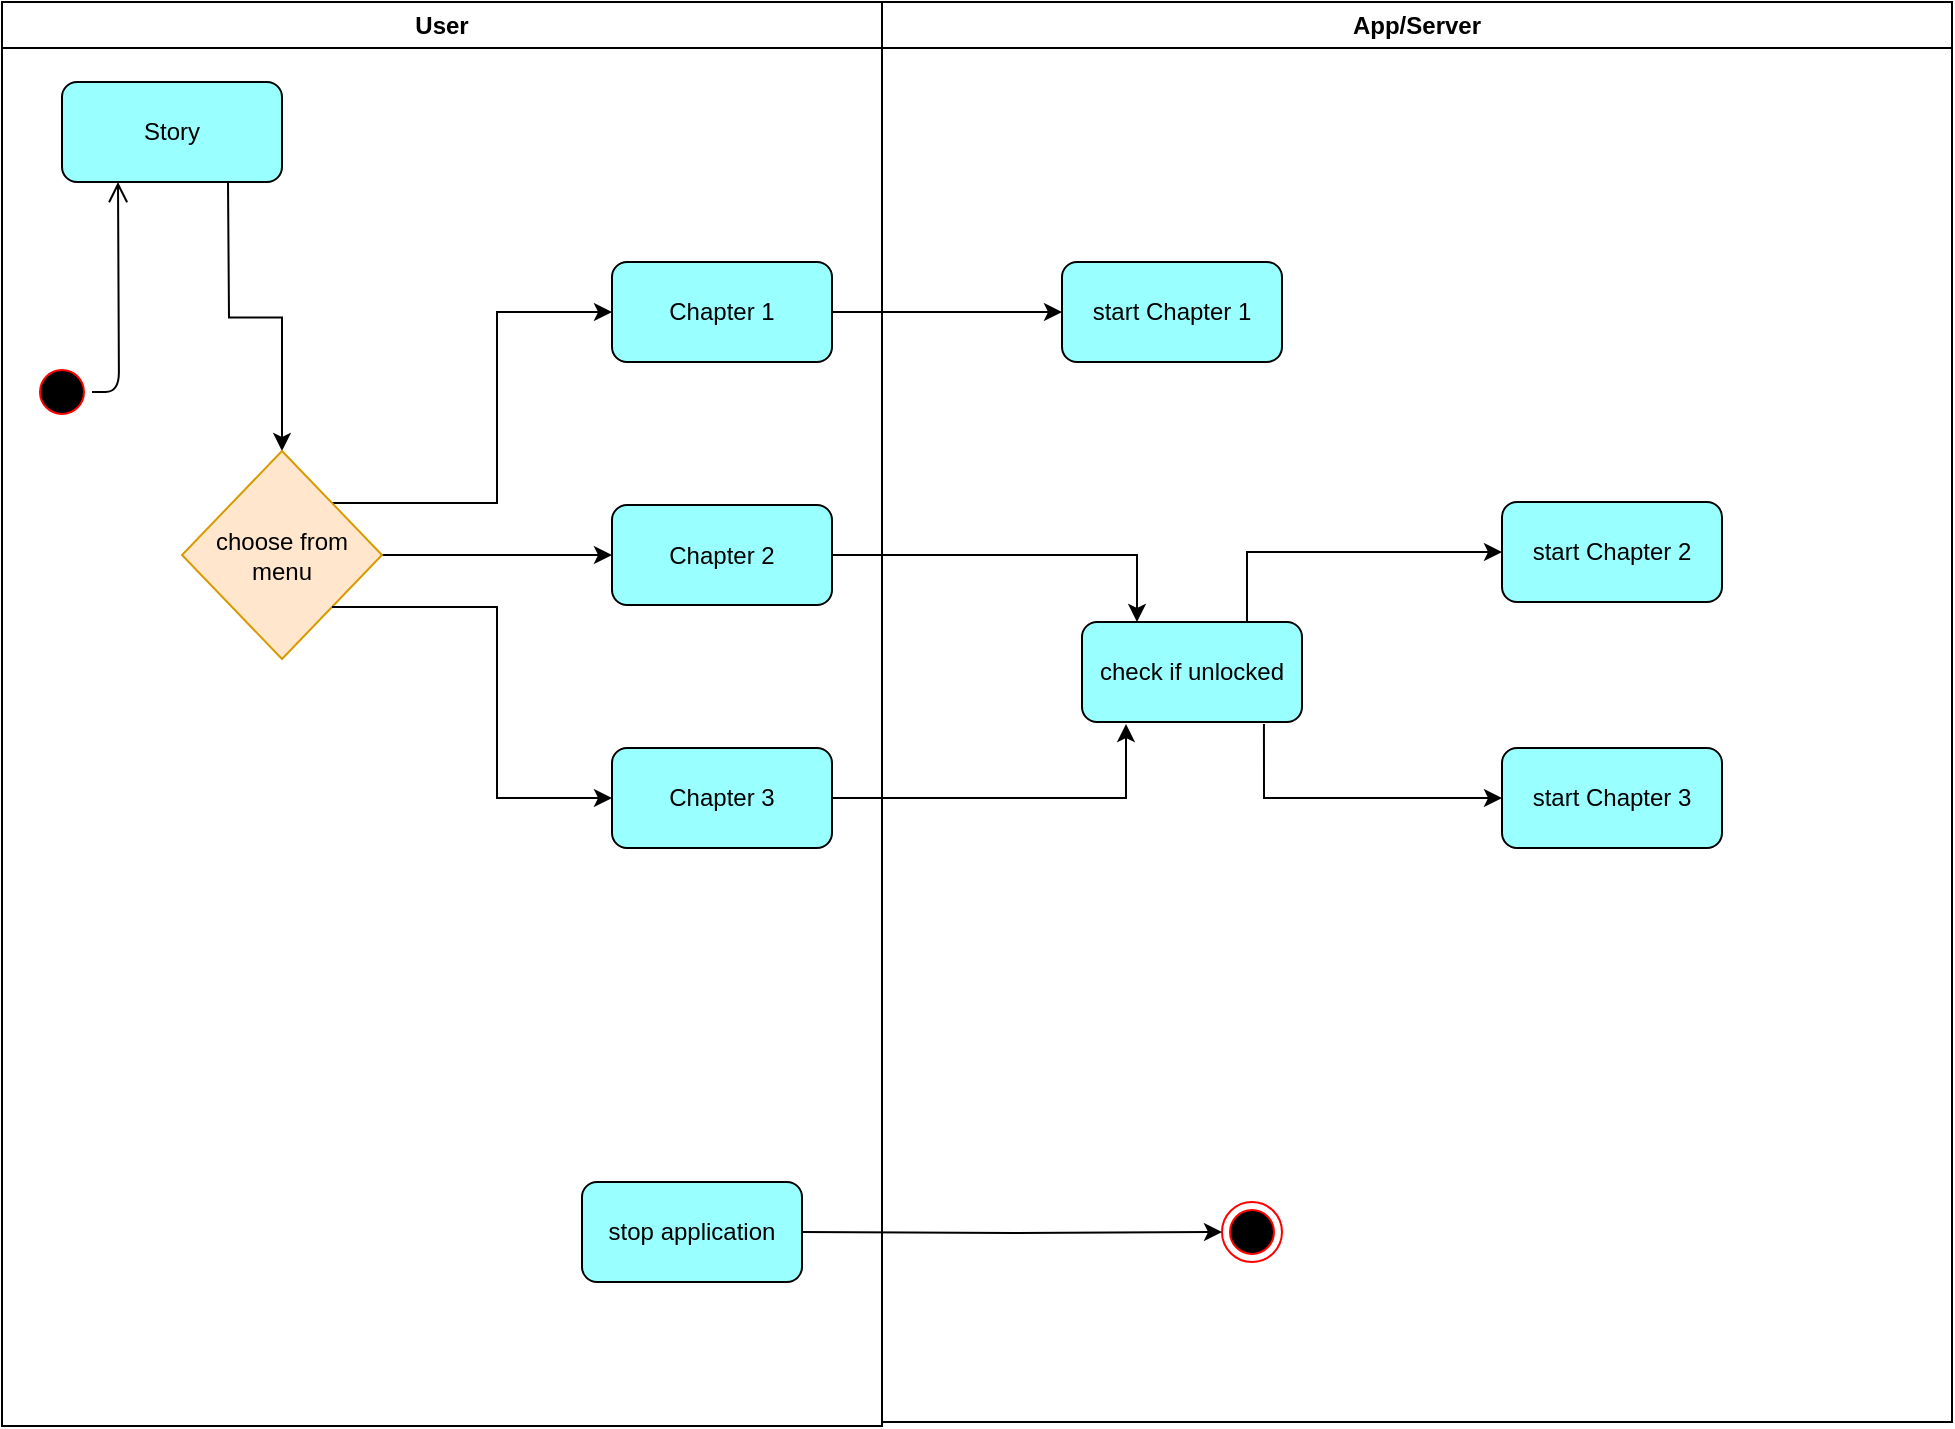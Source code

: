 <mxfile version="12.3.9" type="device" pages="1"><diagram name="Page-1" id="e7e014a7-5840-1c2e-5031-d8a46d1fe8dd"><mxGraphModel dx="1422" dy="808" grid="1" gridSize="10" guides="1" tooltips="1" connect="1" arrows="1" fold="1" page="1" pageScale="1" pageWidth="1169" pageHeight="826" background="#ffffff" math="0" shadow="0"><root><mxCell id="0"/><mxCell id="1" parent="0"/><mxCell id="2" value="User" style="swimlane;whiteSpace=wrap;startSize=23;" parent="1" vertex="1"><mxGeometry x="160" y="40" width="440" height="712" as="geometry"/></mxCell><mxCell id="mlaz-VWcCHf4LHaq8jaL-57" style="edgeStyle=orthogonalEdgeStyle;rounded=0;orthogonalLoop=1;jettySize=auto;html=1;exitX=0.75;exitY=1;exitDx=0;exitDy=0;entryX=0.5;entryY=0;entryDx=0;entryDy=0;" parent="2" target="mlaz-VWcCHf4LHaq8jaL-50" edge="1"><mxGeometry relative="1" as="geometry"><mxPoint x="113" y="90" as="sourcePoint"/></mxGeometry></mxCell><mxCell id="mlaz-VWcCHf4LHaq8jaL-58" style="edgeStyle=orthogonalEdgeStyle;rounded=0;orthogonalLoop=1;jettySize=auto;html=1;exitX=1;exitY=0;exitDx=0;exitDy=0;entryX=0;entryY=0.5;entryDx=0;entryDy=0;" parent="2" source="mlaz-VWcCHf4LHaq8jaL-50" target="jrbQsvojqIw6uEu-7x9d-22" edge="1"><mxGeometry relative="1" as="geometry"><mxPoint x="240" y="65" as="targetPoint"/></mxGeometry></mxCell><mxCell id="mlaz-VWcCHf4LHaq8jaL-59" style="edgeStyle=orthogonalEdgeStyle;rounded=0;orthogonalLoop=1;jettySize=auto;html=1;exitX=1;exitY=0.5;exitDx=0;exitDy=0;entryX=0;entryY=0.5;entryDx=0;entryDy=0;" parent="2" source="mlaz-VWcCHf4LHaq8jaL-50" target="jrbQsvojqIw6uEu-7x9d-23" edge="1"><mxGeometry relative="1" as="geometry"><mxPoint x="240" y="145" as="targetPoint"/></mxGeometry></mxCell><mxCell id="mlaz-VWcCHf4LHaq8jaL-50" value="choose from menu" style="rhombus;whiteSpace=wrap;html=1;fillColor=#ffe6cc;strokeColor=#d79b00;" parent="2" vertex="1"><mxGeometry x="90" y="224.5" width="100" height="104" as="geometry"/></mxCell><mxCell id="mlaz-VWcCHf4LHaq8jaL-71" value="" style="ellipse;html=1;shape=startState;fillColor=#000000;strokeColor=#ff0000;" parent="2" vertex="1"><mxGeometry x="15" y="180" width="30" height="30" as="geometry"/></mxCell><mxCell id="mlaz-VWcCHf4LHaq8jaL-72" value="" style="edgeStyle=orthogonalEdgeStyle;html=1;verticalAlign=bottom;endArrow=open;endSize=8;strokeColor=#000000;entryX=0.25;entryY=1;entryDx=0;entryDy=0;" parent="2" source="mlaz-VWcCHf4LHaq8jaL-71" edge="1"><mxGeometry relative="1" as="geometry"><mxPoint x="58" y="90" as="targetPoint"/></mxGeometry></mxCell><mxCell id="jrbQsvojqIw6uEu-7x9d-20" value="Story" style="rounded=1;whiteSpace=wrap;html=1;fillColor=#99FFFF;" parent="2" vertex="1"><mxGeometry x="30" y="40" width="110" height="50" as="geometry"/></mxCell><mxCell id="jrbQsvojqIw6uEu-7x9d-23" value="Chapter 2" style="rounded=1;whiteSpace=wrap;html=1;fillColor=#99FFFF;" parent="2" vertex="1"><mxGeometry x="305" y="251.5" width="110" height="50" as="geometry"/></mxCell><mxCell id="jrbQsvojqIw6uEu-7x9d-22" value="Chapter 1" style="rounded=1;whiteSpace=wrap;html=1;fillColor=#99FFFF;" parent="2" vertex="1"><mxGeometry x="305" y="130" width="110" height="50" as="geometry"/></mxCell><mxCell id="jrbQsvojqIw6uEu-7x9d-27" value="stop application" style="rounded=1;whiteSpace=wrap;html=1;fillColor=#99FFFF;" parent="2" vertex="1"><mxGeometry x="290" y="590" width="110" height="50" as="geometry"/></mxCell><mxCell id="8j8_KhbIJ6Y3-d4QaVvM-3" value="Chapter 3" style="rounded=1;whiteSpace=wrap;html=1;fillColor=#99FFFF;" parent="2" vertex="1"><mxGeometry x="305" y="373" width="110" height="50" as="geometry"/></mxCell><mxCell id="8j8_KhbIJ6Y3-d4QaVvM-5" style="edgeStyle=orthogonalEdgeStyle;rounded=0;orthogonalLoop=1;jettySize=auto;html=1;exitX=1;exitY=1;exitDx=0;exitDy=0;entryX=0;entryY=0.5;entryDx=0;entryDy=0;" parent="2" source="mlaz-VWcCHf4LHaq8jaL-50" target="8j8_KhbIJ6Y3-d4QaVvM-3" edge="1"><mxGeometry relative="1" as="geometry"><mxPoint x="290" y="390" as="targetPoint"/><mxPoint x="175" y="390" as="sourcePoint"/></mxGeometry></mxCell><mxCell id="3" value="App/Server" style="swimlane;whiteSpace=wrap" parent="1" vertex="1"><mxGeometry x="600" y="40" width="535" height="710" as="geometry"/></mxCell><mxCell id="mlaz-VWcCHf4LHaq8jaL-73" value="" style="ellipse;html=1;shape=endState;fillColor=#000000;strokeColor=#ff0000;" parent="3" vertex="1"><mxGeometry x="170" y="600" width="30" height="30" as="geometry"/></mxCell><mxCell id="8j8_KhbIJ6Y3-d4QaVvM-6" value="start Chapter 1" style="rounded=1;whiteSpace=wrap;html=1;fillColor=#99FFFF;" parent="3" vertex="1"><mxGeometry x="90" y="130" width="110" height="50" as="geometry"/></mxCell><mxCell id="8j8_KhbIJ6Y3-d4QaVvM-7" value="start Chapter 2" style="rounded=1;whiteSpace=wrap;html=1;fillColor=#99FFFF;" parent="3" vertex="1"><mxGeometry x="310" y="250" width="110" height="50" as="geometry"/></mxCell><mxCell id="8j8_KhbIJ6Y3-d4QaVvM-8" value="start Chapter 3" style="rounded=1;whiteSpace=wrap;html=1;fillColor=#99FFFF;" parent="3" vertex="1"><mxGeometry x="310" y="373" width="110" height="50" as="geometry"/></mxCell><mxCell id="8j8_KhbIJ6Y3-d4QaVvM-13" value="check if unlocked" style="rounded=1;whiteSpace=wrap;html=1;fillColor=#99FFFF;" parent="3" vertex="1"><mxGeometry x="100" y="310" width="110" height="50" as="geometry"/></mxCell><mxCell id="8j8_KhbIJ6Y3-d4QaVvM-16" style="edgeStyle=orthogonalEdgeStyle;rounded=0;orthogonalLoop=1;jettySize=auto;html=1;exitX=0.75;exitY=0;exitDx=0;exitDy=0;entryX=0;entryY=0.5;entryDx=0;entryDy=0;" parent="3" source="8j8_KhbIJ6Y3-d4QaVvM-13" target="8j8_KhbIJ6Y3-d4QaVvM-7" edge="1"><mxGeometry relative="1" as="geometry"><mxPoint x="325" y="310" as="targetPoint"/><mxPoint x="185" y="215" as="sourcePoint"/></mxGeometry></mxCell><mxCell id="8j8_KhbIJ6Y3-d4QaVvM-17" style="edgeStyle=orthogonalEdgeStyle;rounded=0;orthogonalLoop=1;jettySize=auto;html=1;exitX=0.827;exitY=1.02;exitDx=0;exitDy=0;entryX=0;entryY=0.5;entryDx=0;entryDy=0;exitPerimeter=0;" parent="3" source="8j8_KhbIJ6Y3-d4QaVvM-13" target="8j8_KhbIJ6Y3-d4QaVvM-8" edge="1"><mxGeometry relative="1" as="geometry"><mxPoint x="390" y="555" as="targetPoint"/><mxPoint x="250" y="460" as="sourcePoint"/></mxGeometry></mxCell><mxCell id="mlaz-VWcCHf4LHaq8jaL-75" style="edgeStyle=orthogonalEdgeStyle;rounded=0;orthogonalLoop=1;jettySize=auto;html=1;exitX=1;exitY=0.5;exitDx=0;exitDy=0;entryX=0;entryY=0.5;entryDx=0;entryDy=0;strokeColor=#000000;" parent="1" target="mlaz-VWcCHf4LHaq8jaL-73" edge="1"><mxGeometry relative="1" as="geometry"><mxPoint x="560" y="655" as="sourcePoint"/></mxGeometry></mxCell><mxCell id="8j8_KhbIJ6Y3-d4QaVvM-12" style="edgeStyle=orthogonalEdgeStyle;rounded=0;orthogonalLoop=1;jettySize=auto;html=1;exitX=1;exitY=0.5;exitDx=0;exitDy=0;entryX=0;entryY=0.5;entryDx=0;entryDy=0;" parent="1" source="jrbQsvojqIw6uEu-7x9d-22" target="8j8_KhbIJ6Y3-d4QaVvM-6" edge="1"><mxGeometry relative="1" as="geometry"><mxPoint x="675" y="240" as="targetPoint"/><mxPoint x="560" y="240" as="sourcePoint"/></mxGeometry></mxCell><mxCell id="8j8_KhbIJ6Y3-d4QaVvM-14" style="edgeStyle=orthogonalEdgeStyle;rounded=0;orthogonalLoop=1;jettySize=auto;html=1;exitX=1;exitY=0.5;exitDx=0;exitDy=0;entryX=0.2;entryY=1.02;entryDx=0;entryDy=0;entryPerimeter=0;" parent="1" source="8j8_KhbIJ6Y3-d4QaVvM-3" target="8j8_KhbIJ6Y3-d4QaVvM-13" edge="1"><mxGeometry relative="1" as="geometry"><mxPoint x="810" y="545" as="targetPoint"/><mxPoint x="670" y="450" as="sourcePoint"/></mxGeometry></mxCell><mxCell id="8j8_KhbIJ6Y3-d4QaVvM-15" style="edgeStyle=orthogonalEdgeStyle;rounded=0;orthogonalLoop=1;jettySize=auto;html=1;exitX=1;exitY=0.5;exitDx=0;exitDy=0;entryX=0.25;entryY=0;entryDx=0;entryDy=0;" parent="1" source="jrbQsvojqIw6uEu-7x9d-23" target="8j8_KhbIJ6Y3-d4QaVvM-13" edge="1"><mxGeometry relative="1" as="geometry"><mxPoint x="785" y="375" as="targetPoint"/><mxPoint x="645" y="280" as="sourcePoint"/></mxGeometry></mxCell></root></mxGraphModel></diagram></mxfile>